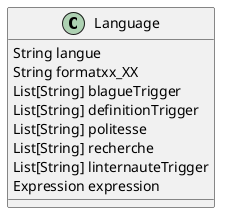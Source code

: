 @startuml
'https://plantuml.com/class-diagram

class Language {
String langue
String formatxx_XX
List[String] blagueTrigger
List[String] definitionTrigger
List[String] politesse
List[String] recherche
List[String] linternauteTrigger
Expression expression
}


@enduml